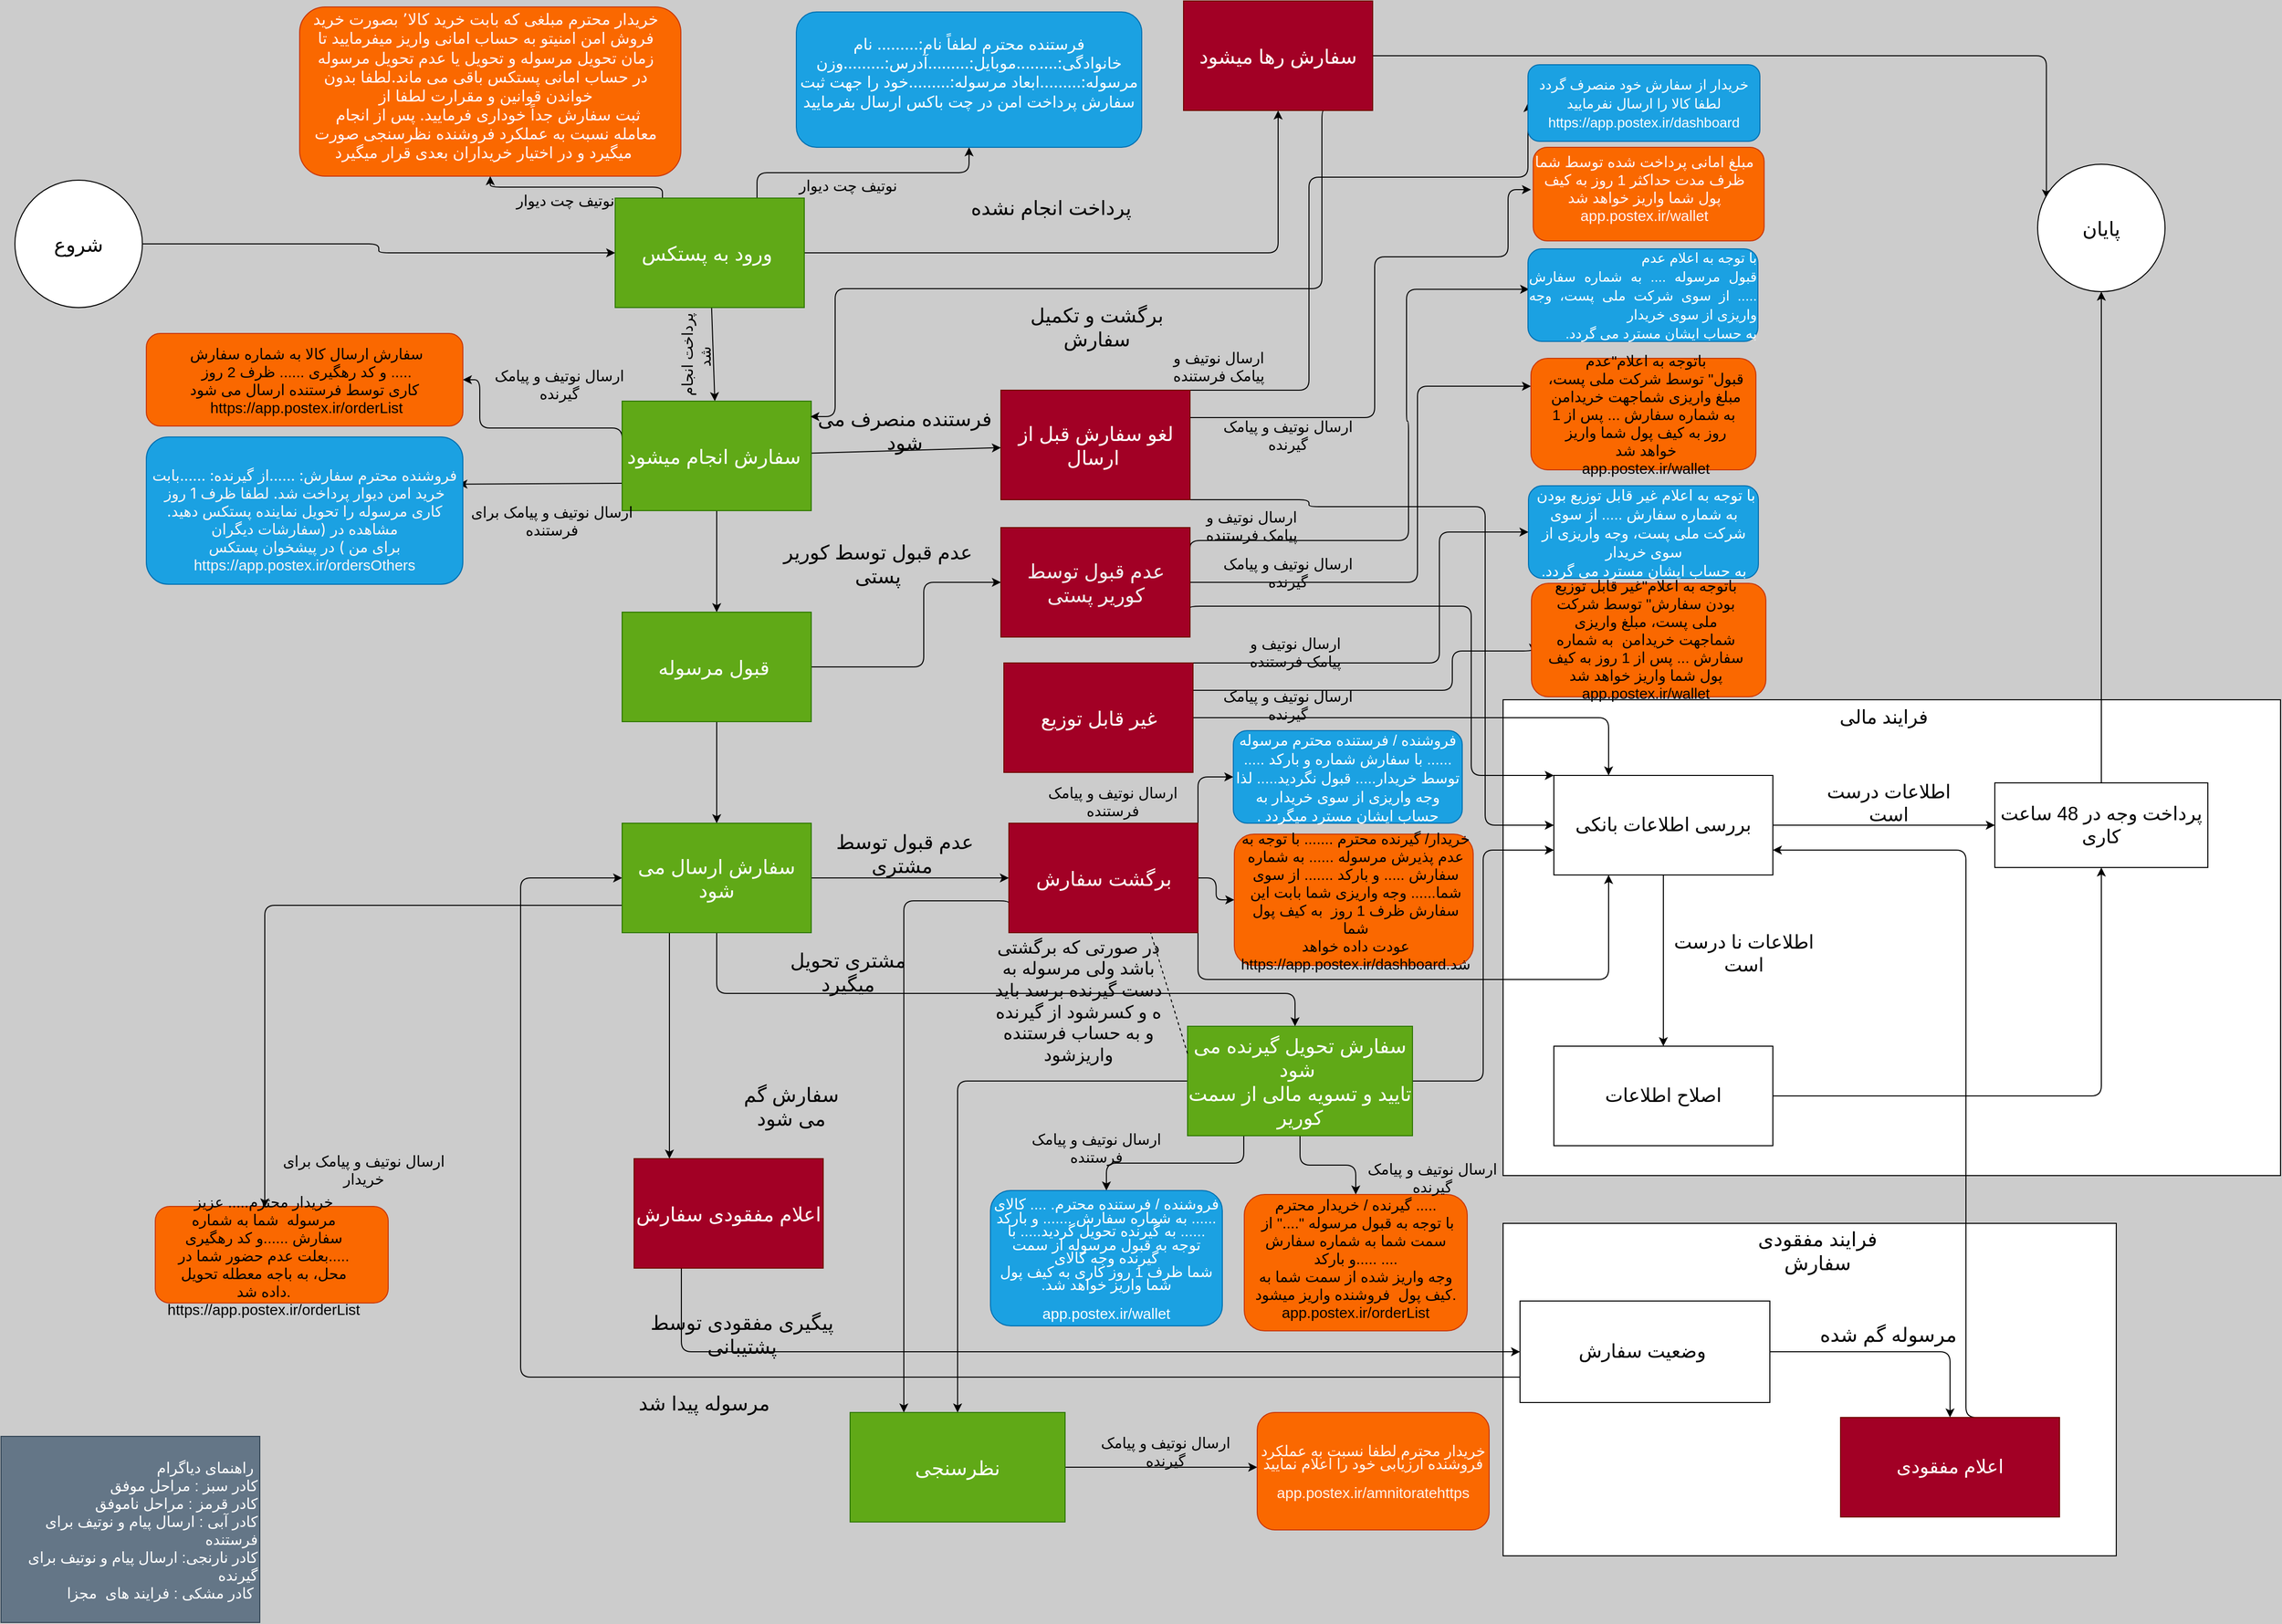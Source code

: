 <mxfile>
    <diagram id="VGdK8KnGvns72B47TYJ3" name="Page-1">
        <mxGraphModel dx="1233" dy="490" grid="0" gridSize="10" guides="1" tooltips="1" connect="1" arrows="1" fold="1" page="1" pageScale="1" pageWidth="2336" pageHeight="1654" background="#CCCCCC" math="0" shadow="0">
            <root>
                <mxCell id="0"/>
                <mxCell id="1" parent="0"/>
                <mxCell id="223" style="edgeStyle=orthogonalEdgeStyle;html=1;exitX=1;exitY=0.5;exitDx=0;exitDy=0;entryX=0;entryY=0.5;entryDx=0;entryDy=0;fontSize=15;" parent="1" source="5" target="14" edge="1">
                    <mxGeometry relative="1" as="geometry"/>
                </mxCell>
                <mxCell id="5" value="&lt;font style=&quot;font-size: 20px;&quot;&gt;شروع&lt;/font&gt;" style="ellipse;whiteSpace=wrap;html=1;aspect=fixed;" parent="1" vertex="1">
                    <mxGeometry x="26" y="192" width="128" height="128" as="geometry"/>
                </mxCell>
                <mxCell id="112" value="" style="edgeStyle=none;html=1;" parent="1" source="14" target="111" edge="1">
                    <mxGeometry relative="1" as="geometry"/>
                </mxCell>
                <mxCell id="114" value="" style="edgeStyle=orthogonalEdgeStyle;html=1;" parent="1" source="14" target="113" edge="1">
                    <mxGeometry relative="1" as="geometry"/>
                </mxCell>
                <mxCell id="218" style="edgeStyle=orthogonalEdgeStyle;html=1;exitX=0.25;exitY=0;exitDx=0;exitDy=0;entryX=0.5;entryY=1;entryDx=0;entryDy=0;fontSize=15;" parent="1" source="14" target="217" edge="1">
                    <mxGeometry relative="1" as="geometry"/>
                </mxCell>
                <mxCell id="221" style="edgeStyle=orthogonalEdgeStyle;html=1;exitX=0.75;exitY=0;exitDx=0;exitDy=0;fontSize=15;" parent="1" source="14" target="220" edge="1">
                    <mxGeometry relative="1" as="geometry"/>
                </mxCell>
                <mxCell id="14" value="&lt;font style=&quot;font-size: 20px;&quot;&gt;ورود به پستکس&amp;nbsp;&lt;/font&gt;" style="whiteSpace=wrap;html=1;fillColor=#60a917;fontColor=#ffffff;strokeColor=#2D7600;" parent="1" vertex="1">
                    <mxGeometry x="629" y="210" width="190" height="110" as="geometry"/>
                </mxCell>
                <mxCell id="71" value="" style="whiteSpace=wrap;html=1;fontSize=19;rounded=0;" parent="1" vertex="1">
                    <mxGeometry x="1521" y="714" width="781" height="478" as="geometry"/>
                </mxCell>
                <mxCell id="152" style="edgeStyle=orthogonalEdgeStyle;html=1;exitX=1;exitY=0.5;exitDx=0;exitDy=0;entryX=0;entryY=0.5;entryDx=0;entryDy=0;fontSize=20;" parent="1" source="73" target="77" edge="1">
                    <mxGeometry relative="1" as="geometry"/>
                </mxCell>
                <mxCell id="155" value="" style="edgeStyle=orthogonalEdgeStyle;html=1;fontSize=20;" parent="1" source="73" target="154" edge="1">
                    <mxGeometry relative="1" as="geometry"/>
                </mxCell>
                <mxCell id="73" value="بررسی اطلاعات بانکی" style="rounded=0;whiteSpace=wrap;html=1;fontSize=19;" parent="1" vertex="1">
                    <mxGeometry x="1572" y="790" width="220" height="100" as="geometry"/>
                </mxCell>
                <mxCell id="74" value="فرایند مالی" style="text;html=1;strokeColor=none;fillColor=none;align=center;verticalAlign=middle;whiteSpace=wrap;rounded=0;fontSize=19;" parent="1" vertex="1">
                    <mxGeometry x="1831" y="717" width="145" height="30" as="geometry"/>
                </mxCell>
                <mxCell id="167" style="edgeStyle=orthogonalEdgeStyle;html=1;exitX=0.5;exitY=0;exitDx=0;exitDy=0;entryX=0.5;entryY=1;entryDx=0;entryDy=0;fontSize=20;" parent="1" source="77" target="165" edge="1">
                    <mxGeometry relative="1" as="geometry"/>
                </mxCell>
                <mxCell id="77" value="پرداخت وجه در 48 ساعت کاری" style="rounded=0;whiteSpace=wrap;html=1;fontSize=19;" parent="1" vertex="1">
                    <mxGeometry x="2015" y="797.5" width="214" height="85" as="geometry"/>
                </mxCell>
                <mxCell id="96" value="" style="rounded=0;whiteSpace=wrap;html=1;fontSize=19;" parent="1" vertex="1">
                    <mxGeometry x="1521" y="1240" width="616" height="334" as="geometry"/>
                </mxCell>
                <mxCell id="139" style="edgeStyle=orthogonalEdgeStyle;html=1;exitX=1;exitY=0.5;exitDx=0;exitDy=0;fontSize=20;" parent="1" source="98" target="99" edge="1">
                    <mxGeometry relative="1" as="geometry"/>
                </mxCell>
                <mxCell id="145" style="edgeStyle=orthogonalEdgeStyle;html=1;exitX=0;exitY=0.75;exitDx=0;exitDy=0;entryX=0;entryY=0.5;entryDx=0;entryDy=0;fontSize=20;" parent="1" source="98" target="119" edge="1">
                    <mxGeometry relative="1" as="geometry">
                        <Array as="points">
                            <mxPoint x="534" y="1395"/>
                            <mxPoint x="534" y="893"/>
                        </Array>
                    </mxGeometry>
                </mxCell>
                <mxCell id="98" value="وضعیت سفارش&amp;nbsp;" style="rounded=0;whiteSpace=wrap;html=1;fontSize=19;" parent="1" vertex="1">
                    <mxGeometry x="1538" y="1318" width="251" height="102" as="geometry"/>
                </mxCell>
                <mxCell id="173" style="edgeStyle=orthogonalEdgeStyle;html=1;exitX=0.75;exitY=0;exitDx=0;exitDy=0;entryX=1;entryY=0.75;entryDx=0;entryDy=0;fontSize=20;" parent="1" source="99" target="73" edge="1">
                    <mxGeometry relative="1" as="geometry">
                        <Array as="points">
                            <mxPoint x="1986" y="1435"/>
                            <mxPoint x="1986" y="865"/>
                        </Array>
                    </mxGeometry>
                </mxCell>
                <mxCell id="99" value="اعلام مفقودی" style="rounded=0;whiteSpace=wrap;html=1;fontSize=19;fillColor=#a20025;fontColor=#ffffff;strokeColor=#6F0000;" parent="1" vertex="1">
                    <mxGeometry x="1860" y="1435" width="220" height="100" as="geometry"/>
                </mxCell>
                <mxCell id="116" value="" style="edgeStyle=none;html=1;" parent="1" source="111" target="115" edge="1">
                    <mxGeometry relative="1" as="geometry"/>
                </mxCell>
                <mxCell id="126" value="" style="edgeStyle=orthogonalEdgeStyle;html=1;" parent="1" source="111" target="125" edge="1">
                    <mxGeometry relative="1" as="geometry"/>
                </mxCell>
                <mxCell id="184" style="edgeStyle=orthogonalEdgeStyle;html=1;exitX=0;exitY=0.5;exitDx=0;exitDy=0;entryX=1;entryY=0.5;entryDx=0;entryDy=0;" parent="1" source="111" target="183" edge="1">
                    <mxGeometry relative="1" as="geometry">
                        <Array as="points">
                            <mxPoint x="636" y="441"/>
                            <mxPoint x="493" y="441"/>
                            <mxPoint x="493" y="392"/>
                        </Array>
                    </mxGeometry>
                </mxCell>
                <mxCell id="188" style="edgeStyle=none;html=1;exitX=0;exitY=0.75;exitDx=0;exitDy=0;" parent="1" source="111" edge="1">
                    <mxGeometry relative="1" as="geometry">
                        <mxPoint x="471.5" y="497.416" as="targetPoint"/>
                    </mxGeometry>
                </mxCell>
                <mxCell id="111" value="&lt;font style=&quot;font-size: 20px;&quot;&gt;سفارش انجام میشود&amp;nbsp;&lt;/font&gt;" style="whiteSpace=wrap;html=1;fillColor=#60a917;fontColor=#ffffff;strokeColor=#2D7600;" parent="1" vertex="1">
                    <mxGeometry x="636" y="414" width="190" height="110" as="geometry"/>
                </mxCell>
                <mxCell id="147" style="edgeStyle=orthogonalEdgeStyle;html=1;exitX=0.75;exitY=1;exitDx=0;exitDy=0;entryX=0.995;entryY=0.141;entryDx=0;entryDy=0;fontSize=20;entryPerimeter=0;" parent="1" source="113" target="111" edge="1">
                    <mxGeometry relative="1" as="geometry">
                        <Array as="points">
                            <mxPoint x="1339" y="122"/>
                            <mxPoint x="1339" y="301"/>
                            <mxPoint x="850" y="301"/>
                            <mxPoint x="850" y="429"/>
                        </Array>
                    </mxGeometry>
                </mxCell>
                <mxCell id="166" style="edgeStyle=orthogonalEdgeStyle;html=1;exitX=1;exitY=0.5;exitDx=0;exitDy=0;fontSize=20;entryX=0.069;entryY=0.268;entryDx=0;entryDy=0;entryPerimeter=0;" parent="1" source="113" target="165" edge="1">
                    <mxGeometry relative="1" as="geometry">
                        <mxPoint x="1977" y="135" as="targetPoint"/>
                    </mxGeometry>
                </mxCell>
                <mxCell id="113" value="&lt;font style=&quot;font-size: 20px;&quot;&gt;سفارش رها میشود&lt;/font&gt;" style="whiteSpace=wrap;html=1;fillColor=#a20025;fontColor=#ffffff;strokeColor=#6F0000;" parent="1" vertex="1">
                    <mxGeometry x="1200" y="12" width="190" height="110" as="geometry"/>
                </mxCell>
                <mxCell id="149" style="edgeStyle=orthogonalEdgeStyle;html=1;exitX=0.75;exitY=1;exitDx=0;exitDy=0;entryX=0;entryY=0.5;entryDx=0;entryDy=0;fontSize=20;" parent="1" source="115" target="73" edge="1">
                    <mxGeometry relative="1" as="geometry">
                        <Array as="points">
                            <mxPoint x="1326" y="513"/>
                            <mxPoint x="1326" y="520"/>
                            <mxPoint x="1503" y="520"/>
                            <mxPoint x="1503" y="840"/>
                        </Array>
                    </mxGeometry>
                </mxCell>
                <mxCell id="233" style="edgeStyle=orthogonalEdgeStyle;html=1;exitX=0.75;exitY=0;exitDx=0;exitDy=0;entryX=0;entryY=0.5;entryDx=0;entryDy=0;fontFamily=Helvetica;fontSize=15;fontColor=#FFFFFF;" parent="1" source="115" target="189" edge="1">
                    <mxGeometry relative="1" as="geometry">
                        <Array as="points">
                            <mxPoint x="1326" y="189"/>
                            <mxPoint x="1546" y="189"/>
                        </Array>
                    </mxGeometry>
                </mxCell>
                <mxCell id="234" style="edgeStyle=orthogonalEdgeStyle;html=1;exitX=1;exitY=0.25;exitDx=0;exitDy=0;entryX=0;entryY=0.25;entryDx=0;entryDy=0;fontFamily=Helvetica;fontSize=15;fontColor=#FFFFFF;" parent="1" source="115" target="227" edge="1">
                    <mxGeometry relative="1" as="geometry">
                        <Array as="points">
                            <mxPoint x="1392" y="430"/>
                            <mxPoint x="1392" y="269"/>
                            <mxPoint x="1526" y="269"/>
                            <mxPoint x="1526" y="202"/>
                        </Array>
                    </mxGeometry>
                </mxCell>
                <mxCell id="253" value="&lt;span style=&quot;color: rgba(0, 0, 0, 0); font-family: monospace; font-size: 0px; text-align: start; background-color: rgb(42, 37, 47);&quot;&gt;%3CmxGraphModel%3E%3Croot%3E%3CmxCell%20id%3D%220%22%2F%3E%3CmxCell%20id%3D%221%22%20parent%3D%220%22%2F%3E%3CmxCell%20id%3D%222%22%20value%3D%22%D8%A7%D8%B1%D8%B3%D8%A7%D9%84%20%D9%86%D9%88%D8%AA%DB%8C%D9%81%20%D9%88%20%D9%BE%DB%8C%D8%A7%D9%85%DA%A9%26amp%3Bnbsp%3B%D9%81%D8%B1%D8%B3%D8%AA%D9%86%D8%AF%D9%87%22%20style%3D%22text%3Bhtml%3D1%3BstrokeColor%3Dnone%3BfillColor%3Dnone%3Balign%3Dcenter%3BverticalAlign%3Dmiddle%3BwhiteSpace%3Dwrap%3Brounded%3D0%3BfontSize%3D15%3B%22%20vertex%3D%221%22%20parent%3D%221%22%3E%3CmxGeometry%20x%3D%221243%22%20y%3D%22360.5%22%20width%3D%2278%22%20height%3D%2230%22%20as%3D%22geometry%22%2F%3E%3C%2FmxCell%3E%3C%2Froot%3E%3C%2FmxGraphModel%3E&lt;/span&gt;&lt;span style=&quot;color: rgba(0, 0, 0, 0); font-family: monospace; font-size: 0px; text-align: start; background-color: rgb(42, 37, 47);&quot;&gt;%3CmxGraphModel%3E%3Croot%3E%3CmxCell%20id%3D%220%22%2F%3E%3CmxCell%20id%3D%221%22%20parent%3D%220%22%2F%3E%3CmxCell%20id%3D%222%22%20value%3D%22%D8%A7%D8%B1%D8%B3%D8%A7%D9%84%20%D9%86%D9%88%D8%AA%DB%8C%D9%81%20%D9%88%20%D9%BE%DB%8C%D8%A7%D9%85%DA%A9%26amp%3Bnbsp%3B%D9%81%D8%B1%D8%B3%D8%AA%D9%86%D8%AF%D9%87%22%20style%3D%22text%3Bhtml%3D1%3BstrokeColor%3Dnone%3BfillColor%3Dnone%3Balign%3Dcenter%3BverticalAlign%3Dmiddle%3BwhiteSpace%3Dwrap%3Brounded%3D0%3BfontSize%3D15%3B%22%20vertex%3D%221%22%20parent%3D%221%22%3E%3CmxGeometry%20x%3D%221243%22%20y%3D%22360.5%22%20width%3D%2278%22%20height%3D%2230%22%20as%3D%22geometry%22%2F%3E%3C%2FmxCell%3E%3C%2Froot%3E%3C%2FmxGraphModel%3E&lt;/span&gt;" style="edgeLabel;html=1;align=center;verticalAlign=middle;resizable=0;points=[];fontSize=15;fontFamily=Helvetica;fontColor=#FFFFFF;" parent="234" vertex="1" connectable="0">
                    <mxGeometry x="-0.529" y="1" relative="1" as="geometry">
                        <mxPoint as="offset"/>
                    </mxGeometry>
                </mxCell>
                <mxCell id="254" value="&lt;span style=&quot;color: rgba(0, 0, 0, 0); font-family: monospace; font-size: 0px; text-align: start; background-color: rgb(42, 37, 47);&quot;&gt;%3CmxGraphModel%3E%3Croot%3E%3CmxCell%20id%3D%220%22%2F%3E%3CmxCell%20id%3D%221%22%20parent%3D%220%22%2F%3E%3CmxCell%20id%3D%222%22%20value%3D%22%D8%A7%D8%B1%D8%B3%D8%A7%D9%84%20%D9%86%D9%88%D8%AA%DB%8C%D9%81%20%D9%88%20%D9%BE%DB%8C%D8%A7%D9%85%DA%A9%26amp%3Bnbsp%3B%D9%81%D8%B1%D8%B3%D8%AA%D9%86%D8%AF%D9%87%22%20style%3D%22text%3Bhtml%3D1%3BstrokeColor%3Dnone%3BfillColor%3Dnone%3Balign%3Dcenter%3BverticalAlign%3Dmiddle%3BwhiteSpace%3Dwrap%3Brounded%3D0%3BfontSize%3D15%3B%22%20vertex%3D%221%22%20parent%3D%221%22%3E%3CmxGeometry%20x%3D%221243%22%20y%3D%22360.5%22%20width%3D%2278%22%20height%3D%2230%22%20as%3D%22geometry%22%2F%3E%3C%2FmxCell%3E%3C%2Froot%3E%3C%2FmxGraphModel%3E&lt;/span&gt;" style="edgeLabel;html=1;align=center;verticalAlign=middle;resizable=0;points=[];fontSize=15;fontFamily=Helvetica;fontColor=#FFFFFF;" parent="234" vertex="1" connectable="0">
                    <mxGeometry x="-0.629" relative="1" as="geometry">
                        <mxPoint as="offset"/>
                    </mxGeometry>
                </mxCell>
                <mxCell id="115" value="&lt;font style=&quot;font-size: 20px;&quot;&gt;لغو سفارش قبل از ارسال&amp;nbsp;&lt;/font&gt;" style="whiteSpace=wrap;html=1;fillColor=#a20025;fontColor=#ffffff;strokeColor=#6F0000;" parent="1" vertex="1">
                    <mxGeometry x="1016.5" y="403" width="190" height="110" as="geometry"/>
                </mxCell>
                <mxCell id="122" value="" style="edgeStyle=orthogonalEdgeStyle;html=1;" parent="1" source="119" target="121" edge="1">
                    <mxGeometry relative="1" as="geometry">
                        <Array as="points">
                            <mxPoint x="731" y="1009"/>
                            <mxPoint x="1312" y="1009"/>
                        </Array>
                    </mxGeometry>
                </mxCell>
                <mxCell id="130" style="edgeStyle=orthogonalEdgeStyle;html=1;exitX=1;exitY=0.5;exitDx=0;exitDy=0;" parent="1" source="119" target="128" edge="1">
                    <mxGeometry relative="1" as="geometry"/>
                </mxCell>
                <mxCell id="146" style="edgeStyle=elbowEdgeStyle;html=1;exitX=0.25;exitY=1;exitDx=0;exitDy=0;fontSize=20;" parent="1" source="119" target="131" edge="1">
                    <mxGeometry relative="1" as="geometry"/>
                </mxCell>
                <mxCell id="203" style="edgeStyle=orthogonalEdgeStyle;html=1;exitX=0;exitY=0.75;exitDx=0;exitDy=0;entryX=0.47;entryY=0.01;entryDx=0;entryDy=0;entryPerimeter=0;fontSize=11;" parent="1" source="119" target="201" edge="1">
                    <mxGeometry relative="1" as="geometry"/>
                </mxCell>
                <mxCell id="119" value="&lt;font style=&quot;font-size: 20px;&quot;&gt;سفارش ارسال می شود&lt;/font&gt;" style="whiteSpace=wrap;html=1;fillColor=#60a917;fontColor=#ffffff;strokeColor=#2D7600;" parent="1" vertex="1">
                    <mxGeometry x="636" y="838" width="190" height="110" as="geometry"/>
                </mxCell>
                <mxCell id="159" style="edgeStyle=orthogonalEdgeStyle;html=1;exitX=1;exitY=0.5;exitDx=0;exitDy=0;entryX=0;entryY=0.75;entryDx=0;entryDy=0;fontSize=20;" parent="1" source="121" target="73" edge="1">
                    <mxGeometry relative="1" as="geometry"/>
                </mxCell>
                <mxCell id="199" style="edgeStyle=orthogonalEdgeStyle;html=1;exitX=0.25;exitY=1;exitDx=0;exitDy=0;fontSize=11;" parent="1" source="121" target="197" edge="1">
                    <mxGeometry relative="1" as="geometry"/>
                </mxCell>
                <mxCell id="213" value="" style="edgeStyle=orthogonalEdgeStyle;html=1;fontSize=15;entryX=0.5;entryY=0;entryDx=0;entryDy=0;" parent="1" source="121" target="194" edge="1">
                    <mxGeometry relative="1" as="geometry"/>
                </mxCell>
                <mxCell id="267" style="edgeStyle=elbowEdgeStyle;html=1;exitX=0;exitY=0.5;exitDx=0;exitDy=0;entryX=0.5;entryY=0;entryDx=0;entryDy=0;elbow=vertical;" edge="1" parent="1" source="121" target="266">
                    <mxGeometry relative="1" as="geometry">
                        <Array as="points">
                            <mxPoint x="973" y="1097"/>
                        </Array>
                    </mxGeometry>
                </mxCell>
                <mxCell id="121" value="&lt;font style=&quot;font-size: 20px;&quot;&gt;سفارش تحویل گیرنده می شود&amp;nbsp;&lt;br&gt;تایید و تسویه مالی از سمت کوریر&lt;br&gt;&lt;/font&gt;" style="whiteSpace=wrap;html=1;fillColor=#60a917;fontColor=#ffffff;strokeColor=#2D7600;" parent="1" vertex="1">
                    <mxGeometry x="1204" y="1042" width="226" height="110" as="geometry"/>
                </mxCell>
                <mxCell id="127" style="edgeStyle=orthogonalEdgeStyle;html=1;" parent="1" source="125" target="119" edge="1">
                    <mxGeometry relative="1" as="geometry"/>
                </mxCell>
                <mxCell id="129" value="" style="edgeStyle=orthogonalEdgeStyle;html=1;" parent="1" source="125" target="228" edge="1">
                    <mxGeometry relative="1" as="geometry">
                        <Array as="points">
                            <mxPoint x="939" y="681"/>
                            <mxPoint x="939" y="596"/>
                        </Array>
                    </mxGeometry>
                </mxCell>
                <mxCell id="125" value="&lt;font style=&quot;font-size: 20px;&quot;&gt;قبول مرسوله&amp;nbsp;&lt;/font&gt;" style="whiteSpace=wrap;html=1;fillColor=#60a917;fontColor=#ffffff;strokeColor=#2D7600;" parent="1" vertex="1">
                    <mxGeometry x="636" y="626" width="190" height="110" as="geometry"/>
                </mxCell>
                <mxCell id="192" style="edgeStyle=elbowEdgeStyle;html=1;entryX=0;entryY=0.25;entryDx=0;entryDy=0;fontSize=11;exitX=1;exitY=0.5;exitDx=0;exitDy=0;" parent="1" source="228" target="191" edge="1">
                    <mxGeometry relative="1" as="geometry">
                        <mxPoint x="1394" y="537" as="sourcePoint"/>
                        <Array as="points">
                            <mxPoint x="1435" y="488"/>
                        </Array>
                    </mxGeometry>
                </mxCell>
                <mxCell id="237" style="edgeStyle=orthogonalEdgeStyle;html=1;exitX=1;exitY=1;exitDx=0;exitDy=0;entryX=0.25;entryY=1;entryDx=0;entryDy=0;fontFamily=Helvetica;fontSize=15;fontColor=#FFFFFF;" parent="1" source="128" target="73" edge="1">
                    <mxGeometry relative="1" as="geometry">
                        <Array as="points">
                            <mxPoint x="1214" y="995"/>
                            <mxPoint x="1627" y="995"/>
                        </Array>
                    </mxGeometry>
                </mxCell>
                <mxCell id="238" style="edgeStyle=orthogonalEdgeStyle;html=1;exitX=1;exitY=0.5;exitDx=0;exitDy=0;entryX=0;entryY=0.5;entryDx=0;entryDy=0;fontFamily=Helvetica;fontSize=15;fontColor=#FFFFFF;" parent="1" source="128" target="204" edge="1">
                    <mxGeometry relative="1" as="geometry"/>
                </mxCell>
                <mxCell id="239" style="edgeStyle=orthogonalEdgeStyle;html=1;exitX=1;exitY=0;exitDx=0;exitDy=0;fontFamily=Helvetica;fontSize=15;fontColor=#FFFFFF;" parent="1" source="128" target="236" edge="1">
                    <mxGeometry relative="1" as="geometry"/>
                </mxCell>
                <mxCell id="268" style="edgeStyle=elbowEdgeStyle;elbow=vertical;html=1;exitX=0;exitY=0.75;exitDx=0;exitDy=0;entryX=0.25;entryY=0;entryDx=0;entryDy=0;" edge="1" parent="1" source="128" target="266">
                    <mxGeometry relative="1" as="geometry">
                        <Array as="points">
                            <mxPoint x="952" y="916"/>
                        </Array>
                    </mxGeometry>
                </mxCell>
                <mxCell id="128" value="&lt;font style=&quot;font-size: 20px;&quot;&gt;برگشت سفارش&lt;/font&gt;" style="whiteSpace=wrap;html=1;fillColor=#a20025;fontColor=#ffffff;strokeColor=#6F0000;" parent="1" vertex="1">
                    <mxGeometry x="1024.5" y="838" width="190" height="110" as="geometry"/>
                </mxCell>
                <mxCell id="143" style="edgeStyle=orthogonalEdgeStyle;html=1;exitX=0.25;exitY=1;exitDx=0;exitDy=0;entryX=0;entryY=0.5;entryDx=0;entryDy=0;fontSize=20;" parent="1" source="131" target="98" edge="1">
                    <mxGeometry relative="1" as="geometry"/>
                </mxCell>
                <mxCell id="131" value="&lt;font style=&quot;font-size: 20px;&quot;&gt;اعلام مفقودی سفارش&lt;/font&gt;" style="whiteSpace=wrap;html=1;fillColor=#a20025;fontColor=#ffffff;strokeColor=#6F0000;" parent="1" vertex="1">
                    <mxGeometry x="648.0" y="1175" width="190" height="110" as="geometry"/>
                </mxCell>
                <mxCell id="133" value="&lt;font style=&quot;font-size: 20px;&quot;&gt;سفارش گم می شود&lt;/font&gt;" style="text;html=1;strokeColor=none;fillColor=none;align=center;verticalAlign=middle;whiteSpace=wrap;rounded=0;" parent="1" vertex="1">
                    <mxGeometry x="741.0" y="1107" width="130" height="30" as="geometry"/>
                </mxCell>
                <mxCell id="134" value="&lt;font style=&quot;font-size: 20px;&quot;&gt;مشتری تحویل میگیرد&lt;/font&gt;" style="text;html=1;strokeColor=none;fillColor=none;align=center;verticalAlign=middle;whiteSpace=wrap;rounded=0;" parent="1" vertex="1">
                    <mxGeometry x="787" y="972" width="152" height="30" as="geometry"/>
                </mxCell>
                <mxCell id="135" value="&lt;font style=&quot;font-size: 20px;&quot;&gt;عدم قبول توسط مشتری&amp;nbsp;&lt;/font&gt;" style="text;html=1;strokeColor=none;fillColor=none;align=center;verticalAlign=middle;whiteSpace=wrap;rounded=0;" parent="1" vertex="1">
                    <mxGeometry x="829" y="852.5" width="182" height="30" as="geometry"/>
                </mxCell>
                <mxCell id="136" value="&lt;font style=&quot;font-size: 20px;&quot;&gt;فرایند مفقودی سفارش&lt;/font&gt;" style="text;html=1;strokeColor=none;fillColor=none;align=center;verticalAlign=middle;whiteSpace=wrap;rounded=0;" parent="1" vertex="1">
                    <mxGeometry x="1761" y="1252" width="152" height="30" as="geometry"/>
                </mxCell>
                <mxCell id="138" value="&lt;font style=&quot;font-size: 20px;&quot;&gt;پیگیری مفقودی توسط پشتیبانی&lt;/font&gt;" style="text;html=1;strokeColor=none;fillColor=none;align=center;verticalAlign=middle;whiteSpace=wrap;rounded=0;" parent="1" vertex="1">
                    <mxGeometry x="656" y="1336" width="201" height="30" as="geometry"/>
                </mxCell>
                <mxCell id="140" value="&lt;font style=&quot;font-size: 20px;&quot;&gt;مرسوله گم شده&lt;/font&gt;" style="text;html=1;strokeColor=none;fillColor=none;align=center;verticalAlign=middle;whiteSpace=wrap;rounded=0;" parent="1" vertex="1">
                    <mxGeometry x="1832" y="1336" width="152" height="30" as="geometry"/>
                </mxCell>
                <mxCell id="142" value="&lt;font style=&quot;font-size: 20px;&quot;&gt;مرسوله پیدا شد&lt;/font&gt;" style="text;html=1;strokeColor=none;fillColor=none;align=center;verticalAlign=middle;whiteSpace=wrap;rounded=0;" parent="1" vertex="1">
                    <mxGeometry x="618" y="1405" width="201" height="30" as="geometry"/>
                </mxCell>
                <mxCell id="148" value="&lt;font style=&quot;font-size: 20px;&quot;&gt;برگشت و تکمیل سفارش&lt;/font&gt;" style="text;html=1;strokeColor=none;fillColor=none;align=center;verticalAlign=middle;whiteSpace=wrap;rounded=0;" parent="1" vertex="1">
                    <mxGeometry x="1022" y="324" width="182" height="30" as="geometry"/>
                </mxCell>
                <mxCell id="150" value="&lt;span style=&quot;font-size: 20px;&quot;&gt;فرستنده منصرف می شود&lt;/span&gt;" style="text;html=1;strokeColor=none;fillColor=none;align=center;verticalAlign=middle;whiteSpace=wrap;rounded=0;" parent="1" vertex="1">
                    <mxGeometry x="829" y="428" width="182" height="30" as="geometry"/>
                </mxCell>
                <mxCell id="153" value="اطلاعات درست است" style="text;html=1;strokeColor=none;fillColor=none;align=center;verticalAlign=middle;whiteSpace=wrap;rounded=0;fontSize=19;" parent="1" vertex="1">
                    <mxGeometry x="1836" y="803" width="145" height="30" as="geometry"/>
                </mxCell>
                <mxCell id="156" style="edgeStyle=orthogonalEdgeStyle;html=1;exitX=1;exitY=0.5;exitDx=0;exitDy=0;fontSize=20;" parent="1" source="154" target="77" edge="1">
                    <mxGeometry relative="1" as="geometry"/>
                </mxCell>
                <mxCell id="154" value="اصلاح اطلاعات" style="rounded=0;whiteSpace=wrap;html=1;fontSize=19;" parent="1" vertex="1">
                    <mxGeometry x="1572" y="1062" width="220" height="100" as="geometry"/>
                </mxCell>
                <mxCell id="157" value="اطلاعات نا درست است" style="text;html=1;strokeColor=none;fillColor=none;align=center;verticalAlign=middle;whiteSpace=wrap;rounded=0;fontSize=19;" parent="1" vertex="1">
                    <mxGeometry x="1684" y="954" width="158" height="30" as="geometry"/>
                </mxCell>
                <mxCell id="162" value="&lt;font style=&quot;font-size: 20px;&quot;&gt;عدم قبول توسط کوریر پستی&lt;/font&gt;" style="text;html=1;strokeColor=none;fillColor=none;align=center;verticalAlign=middle;whiteSpace=wrap;rounded=0;rotation=0;" parent="1" vertex="1">
                    <mxGeometry x="787" y="562" width="212" height="30" as="geometry"/>
                </mxCell>
                <mxCell id="163" value="&lt;font style=&quot;font-size: 15px;&quot;&gt;پرداخت انجام شد&amp;nbsp;&lt;/font&gt;" style="text;html=1;strokeColor=none;fillColor=none;align=center;verticalAlign=middle;whiteSpace=wrap;rounded=0;rotation=-90;" parent="1" vertex="1">
                    <mxGeometry x="655" y="352" width="110" height="30" as="geometry"/>
                </mxCell>
                <mxCell id="164" value="&lt;font style=&quot;font-size: 20px;&quot;&gt;پرداخت انجام نشده&lt;/font&gt;" style="text;html=1;strokeColor=none;fillColor=none;align=center;verticalAlign=middle;whiteSpace=wrap;rounded=0;" parent="1" vertex="1">
                    <mxGeometry x="976" y="204" width="182" height="30" as="geometry"/>
                </mxCell>
                <mxCell id="165" value="&lt;font style=&quot;font-size: 20px;&quot;&gt;پایان&lt;/font&gt;" style="ellipse;whiteSpace=wrap;html=1;aspect=fixed;" parent="1" vertex="1">
                    <mxGeometry x="2058" y="176" width="128" height="128" as="geometry"/>
                </mxCell>
                <mxCell id="175" value="&lt;font style=&quot;font-size: 18px;&quot;&gt;در صورتی که برگشتی باشد ولی مرسوله به دست گیرنده برسد باید ه و کسرشود از گیرنده و به حساب فرستنده واریزشود&lt;/font&gt;" style="text;html=1;strokeColor=none;fillColor=none;align=center;verticalAlign=middle;whiteSpace=wrap;rounded=0;" parent="1" vertex="1">
                    <mxGeometry x="1006" y="981" width="177" height="71" as="geometry"/>
                </mxCell>
                <mxCell id="177" value="" style="endArrow=none;dashed=1;html=1;fontSize=18;entryX=0.75;entryY=1;entryDx=0;entryDy=0;exitX=0;exitY=0.25;exitDx=0;exitDy=0;" parent="1" source="121" target="128" edge="1">
                    <mxGeometry width="50" height="50" relative="1" as="geometry">
                        <mxPoint x="1329" y="803" as="sourcePoint"/>
                        <mxPoint x="1379" y="753" as="targetPoint"/>
                    </mxGeometry>
                </mxCell>
                <mxCell id="183" value="" style="rounded=1;whiteSpace=wrap;html=1;fillColor=#fa6800;fontColor=#000000;strokeColor=#C73500;" parent="1" vertex="1">
                    <mxGeometry x="158" y="346" width="318" height="93" as="geometry"/>
                </mxCell>
                <mxCell id="185" value="&lt;font style=&quot;&quot;&gt;&lt;span style=&quot;font-size: 15px;&quot;&gt;سفارش ارسال کالا به شماره سفارش ..... و کد رهگیری ...... ظرف 2 روز کاری توسط فرستنده ارسال می شود&amp;nbsp;&lt;/span&gt;&lt;br&gt;&lt;span style=&quot;font-size: 15px;&quot;&gt;https://app.postex.ir/orderList&lt;/span&gt;&lt;br&gt;&lt;/font&gt;" style="text;html=1;strokeColor=none;fillColor=none;align=center;verticalAlign=middle;whiteSpace=wrap;rounded=0;" parent="1" vertex="1">
                    <mxGeometry x="196" y="369.5" width="245.5" height="46" as="geometry"/>
                </mxCell>
                <mxCell id="186" value="&lt;font color=&quot;#fff5f5&quot; style=&quot;font-size: 15px;&quot;&gt;&lt;br&gt;&lt;/font&gt;&lt;font style=&quot;font-size: 15px;&quot;&gt;&lt;font style=&quot;font-size: 15px;&quot; color=&quot;#fff5f5&quot;&gt;&lt;span style=&quot;font-family: IRANSans, -apple-system, BlinkMacSystemFont, &amp;quot;Segoe UI&amp;quot;, Roboto, &amp;quot;Helvetica Neue&amp;quot;, Arial, &amp;quot;Noto Sans&amp;quot;, sans-serif, &amp;quot;Apple Color Emoji&amp;quot;, &amp;quot;Segoe UI Emoji&amp;quot;, &amp;quot;Segoe UI Symbol&amp;quot;, &amp;quot;Noto Color Emoji&amp;quot;; font-style: normal; font-variant-ligatures: normal; font-variant-caps: normal; font-weight: 400; letter-spacing: normal; orphans: 2; text-align: start; text-indent: 0px; text-transform: none; widows: 2; word-spacing: 0px; -webkit-text-stroke-width: 0px; text-decoration-thickness: initial; text-decoration-style: initial; text-decoration-color: initial; float: none; display: inline !important;&quot;&gt;&lt;font style=&quot;font-size: 15px;&quot;&gt;فروشنده محترم  سفارش: ......از گیرنده: ......بابت خرید امن دیوار پرداخت شد.  لطفا ظرف 1 روز کاری مرسوله را تحویل نماینده پستکس دهید.  مشاهده در (سفارشات دیگران &lt;br&gt;برای من ) در پیشخوان پستکس&lt;br&gt;&lt;/font&gt;&lt;/span&gt;https://app.postex.ir/ordersOthers&lt;/font&gt;&lt;br&gt;&lt;/font&gt;" style="rounded=1;whiteSpace=wrap;html=1;fillColor=#1ba1e2;fontColor=#ffffff;strokeColor=#006EAF;" parent="1" vertex="1">
                    <mxGeometry x="158" y="450" width="318" height="148" as="geometry"/>
                </mxCell>
                <mxCell id="189" value="&lt;div style=&quot;font-size: 14px; line-height: 19px;&quot;&gt;خریدار از سفارش خود منصرف گردد لطفا کالا را ارسال نفرمایید&lt;/div&gt;&lt;div style=&quot;line-height: 19px;&quot;&gt;&lt;span style=&quot;font-size: 14px;&quot;&gt;https://app.postex.ir/dashboard&lt;/span&gt;&lt;br&gt;&lt;/div&gt;" style="rounded=1;whiteSpace=wrap;html=1;fillColor=#1ba1e2;fontColor=#ffffff;strokeColor=#006EAF;" parent="1" vertex="1">
                    <mxGeometry x="1546" y="76" width="233" height="77" as="geometry"/>
                </mxCell>
                <mxCell id="191" value="&lt;div style=&quot;color: rgb(212, 212, 212); background-color: rgb(30, 30, 30); font-family: Consolas, &amp;quot;Courier New&amp;quot;, monospace; font-size: 14px; line-height: 19px;&quot;&gt;&lt;br&gt;&lt;/div&gt;" style="rounded=1;whiteSpace=wrap;html=1;fillColor=#fa6800;fontColor=#000000;strokeColor=#C73500;" parent="1" vertex="1">
                    <mxGeometry x="1549" y="371" width="226" height="112" as="geometry"/>
                </mxCell>
                <mxCell id="193" value="&lt;div style=&quot;font-size: 15px;&quot;&gt;&lt;font style=&quot;font-size: 15px;&quot;&gt;&lt;span style=&quot;text-align: justify; background-color: initial; font-family: Arial, sans-serif;&quot; lang=&quot;FA&quot;&gt;باتوجه به اعلام&quot;عدم&lt;br&gt;قبول&quot; توسط شرکت ملی پست، مبلغ واریزی شماجهت خریدامن &amp;nbsp;به شماره سفارش &lt;/span&gt;&lt;span style=&quot;text-align: justify; background-color: initial; font-family: Arial, sans-serif;&quot; lang=&quot;FA&quot;&gt;... پس از 1 روز به کیف پول شما واریز خواهد شد&lt;/span&gt;&lt;span style=&quot;text-align: justify; background-color: initial;&quot; dir=&quot;LTR&quot;&gt;&lt;/span&gt;&lt;span style=&quot;text-align: justify; background-color: initial;&quot; dir=&quot;LTR&quot;&gt;&lt;/span&gt;&lt;span style=&quot;text-align: justify; background-color: initial; font-family: Arial, sans-serif;&quot; dir=&quot;LTR&quot; lang=&quot;FA&quot;&gt;&lt;span dir=&quot;LTR&quot;&gt;&lt;/span&gt;&lt;span dir=&quot;LTR&quot;&gt;&lt;/span&gt;‎&lt;/span&gt;&lt;br&gt;&lt;/font&gt;&lt;/div&gt;&lt;div style=&quot;font-size: 15px;&quot;&gt;&lt;font style=&quot;font-size: 15px;&quot;&gt;app.postex.ir/wallet&lt;/font&gt;&lt;br&gt;&lt;/div&gt;" style="text;html=1;strokeColor=none;fillColor=none;align=center;verticalAlign=middle;whiteSpace=wrap;rounded=0;labelBackgroundColor=none;fontSize=11;" parent="1" vertex="1">
                    <mxGeometry x="1563.5" y="412" width="201" height="30" as="geometry"/>
                </mxCell>
                <mxCell id="194" value="" style="rounded=1;whiteSpace=wrap;html=1;fillColor=#fa6800;fontColor=#000000;strokeColor=#C73500;" parent="1" vertex="1">
                    <mxGeometry x="1261" y="1211" width="224" height="137" as="geometry"/>
                </mxCell>
                <mxCell id="195" value="&lt;div style=&quot;font-size: 15px;&quot;&gt;&lt;font style=&quot;font-size: 15px;&quot;&gt;گیرنده / خریدار محترم .....&lt;/font&gt;&lt;/div&gt;&lt;div style=&quot;font-size: 15px;&quot;&gt;&lt;font style=&quot;font-size: 15px;&quot;&gt;&amp;nbsp;با توجه به قبول مرسوله &quot;....&quot; از سمت شما به شماره سفارش .....و بارکد ....&lt;/font&gt;&lt;/div&gt;&lt;div style=&quot;font-size: 15px;&quot;&gt;&lt;font style=&quot;font-size: 15px;&quot;&gt;وجه واریز شده از سمت شما به کیف پول&amp;nbsp; فروشنده&amp;nbsp;&lt;span style=&quot;background-color: initial;&quot;&gt;واریز میشود.&lt;/span&gt;&lt;/font&gt;&lt;/div&gt;&lt;div style=&quot;font-size: 15px;&quot;&gt;&lt;span style=&quot;background-color: initial;&quot;&gt;&lt;font style=&quot;font-size: 15px;&quot;&gt;app.postex.ir/orderList&lt;/font&gt;&lt;br&gt;&lt;/span&gt;&lt;/div&gt;" style="text;html=1;strokeColor=none;fillColor=none;align=center;verticalAlign=middle;whiteSpace=wrap;rounded=0;labelBackgroundColor=none;fontSize=11;" parent="1" vertex="1">
                    <mxGeometry x="1270" y="1242" width="206" height="66" as="geometry"/>
                </mxCell>
                <mxCell id="197" value="&lt;font style=&quot;font-size: 15px;&quot;&gt;&lt;div style=&quot;line-height: 90%;&quot;&gt;&lt;p dir=&quot;RTL&quot; class=&quot;MsoNormal&quot;&gt;&lt;span lang=&quot;FA&quot;&gt;فروشنده / فرستنده محترم.&lt;/span&gt;&lt;span dir=&quot;LTR&quot;&gt;&lt;/span&gt;&lt;span dir=&quot;LTR&quot;&gt;&lt;/span&gt;&lt;span dir=&quot;LTR&quot; lang=&quot;FA&quot;&gt;&lt;span dir=&quot;LTR&quot;&gt;&lt;/span&gt;&lt;span dir=&quot;LTR&quot;&gt;&lt;/span&gt; &lt;/span&gt;&lt;span dir=&quot;RTL&quot;&gt;&lt;/span&gt;&lt;span dir=&quot;RTL&quot;&gt;&lt;/span&gt;&lt;span lang=&quot;FA&quot;&gt;&lt;span dir=&quot;RTL&quot;&gt;&lt;/span&gt;&lt;span dir=&quot;RTL&quot;&gt;&lt;/span&gt;....&lt;/span&gt;&lt;span dir=&quot;LTR&quot;&gt;&lt;/span&gt;&lt;span dir=&quot;LTR&quot;&gt;&lt;/span&gt;&lt;span dir=&quot;LTR&quot; lang=&quot;FA&quot;&gt;&lt;span dir=&quot;LTR&quot;&gt;&lt;/span&gt;&lt;span dir=&quot;LTR&quot;&gt;&lt;/span&gt; &lt;/span&gt;&lt;span lang=&quot;FA&quot;&gt;کالای&lt;/span&gt;&lt;span dir=&quot;LTR&quot;&gt;&lt;/span&gt;&lt;span dir=&quot;LTR&quot;&gt;&lt;/span&gt;&lt;span dir=&quot;LTR&quot; lang=&quot;FA&quot;&gt;&lt;span dir=&quot;LTR&quot;&gt;&lt;/span&gt;&lt;span dir=&quot;LTR&quot;&gt;&lt;/span&gt; &lt;/span&gt;&lt;span dir=&quot;RTL&quot;&gt;&lt;/span&gt;&lt;span dir=&quot;RTL&quot;&gt;&lt;/span&gt;&lt;span lang=&quot;FA&quot;&gt;&lt;span dir=&quot;RTL&quot;&gt;&lt;/span&gt;&lt;span dir=&quot;RTL&quot;&gt;&lt;/span&gt;......&lt;/span&gt;&lt;span dir=&quot;LTR&quot;&gt;&lt;/span&gt;&lt;span dir=&quot;LTR&quot;&gt;&lt;/span&gt;&lt;span dir=&quot;LTR&quot; lang=&quot;FA&quot;&gt;&lt;span dir=&quot;LTR&quot;&gt;&lt;/span&gt;&lt;span dir=&quot;LTR&quot;&gt;&lt;/span&gt; &lt;/span&gt;&lt;span lang=&quot;FA&quot;&gt;به شماره سفارش&lt;/span&gt;&lt;span dir=&quot;LTR&quot;&gt;&lt;/span&gt;&lt;span dir=&quot;LTR&quot;&gt;&lt;/span&gt;&lt;span dir=&quot;LTR&quot; lang=&quot;FA&quot;&gt;&lt;span dir=&quot;LTR&quot;&gt;&lt;/span&gt;&lt;span dir=&quot;LTR&quot;&gt;&lt;/span&gt; &lt;/span&gt;&lt;span dir=&quot;RTL&quot;&gt;&lt;/span&gt;&lt;span dir=&quot;RTL&quot;&gt;&lt;/span&gt;&lt;span lang=&quot;FA&quot;&gt;&lt;span dir=&quot;RTL&quot;&gt;&lt;/span&gt;&lt;span dir=&quot;RTL&quot;&gt;&lt;/span&gt;.......&lt;/span&gt;&lt;span dir=&quot;LTR&quot;&gt;&lt;/span&gt;&lt;span dir=&quot;LTR&quot;&gt;&lt;/span&gt;&lt;span dir=&quot;LTR&quot; lang=&quot;FA&quot;&gt;&lt;span dir=&quot;LTR&quot;&gt;&lt;/span&gt;&lt;span dir=&quot;LTR&quot;&gt;&lt;/span&gt; &lt;/span&gt;&lt;span lang=&quot;FA&quot;&gt;و بارکد&lt;/span&gt;&lt;span dir=&quot;LTR&quot;&gt;&lt;/span&gt;&lt;span dir=&quot;LTR&quot;&gt;&lt;/span&gt;&lt;span dir=&quot;LTR&quot; lang=&quot;FA&quot;&gt;&lt;span dir=&quot;LTR&quot;&gt;&lt;/span&gt;&lt;span dir=&quot;LTR&quot;&gt;&lt;/span&gt; &lt;/span&gt;&lt;span dir=&quot;RTL&quot;&gt;&lt;/span&gt;&lt;span dir=&quot;RTL&quot;&gt;&lt;/span&gt;&lt;span lang=&quot;FA&quot;&gt;&lt;span dir=&quot;RTL&quot;&gt;&lt;/span&gt;&lt;span dir=&quot;RTL&quot;&gt;&lt;/span&gt;......&lt;/span&gt;&lt;span dir=&quot;LTR&quot;&gt;&lt;/span&gt;&lt;span dir=&quot;LTR&quot;&gt;&lt;/span&gt;&lt;span dir=&quot;LTR&quot; lang=&quot;FA&quot;&gt;&lt;span dir=&quot;LTR&quot;&gt;&lt;/span&gt;&lt;span dir=&quot;LTR&quot;&gt;&lt;/span&gt; &lt;/span&gt;&lt;span lang=&quot;FA&quot;&gt;به گیرنده تحویل گردید.....&lt;/span&gt;&lt;span dir=&quot;LTR&quot;&gt;&lt;/span&gt;&lt;span dir=&quot;LTR&quot;&gt;&lt;/span&gt;&lt;span dir=&quot;LTR&quot; lang=&quot;FA&quot;&gt;&lt;span dir=&quot;LTR&quot;&gt;&lt;/span&gt;&lt;span dir=&quot;LTR&quot;&gt;&lt;/span&gt; &lt;/span&gt;&lt;span lang=&quot;FA&quot;&gt;با توجه به قبول مرسوله از سمت گیرنده وجه کالای&lt;br&gt;شما ظرف 1 روز کاری به کیف پول شما واریز خواهد شد.&lt;/span&gt;&lt;/p&gt;&lt;p style=&quot;line-height: 90%;&quot; dir=&quot;RTL&quot; class=&quot;MsoNormal&quot;&gt;&lt;span style=&quot;background-color: initial;&quot;&gt;app.postex.ir/wallet&lt;/span&gt;&lt;/p&gt;&lt;/div&gt;&lt;/font&gt;" style="rounded=1;whiteSpace=wrap;html=1;fillColor=#1ba1e2;fontColor=#ffffff;strokeColor=#006EAF;" parent="1" vertex="1">
                    <mxGeometry x="1006" y="1207" width="233" height="136" as="geometry"/>
                </mxCell>
                <mxCell id="201" value="" style="rounded=1;whiteSpace=wrap;html=1;fillColor=#fa6800;fontColor=#000000;strokeColor=#C73500;" parent="1" vertex="1">
                    <mxGeometry x="167" y="1223" width="234" height="97" as="geometry"/>
                </mxCell>
                <mxCell id="202" value="&lt;div style=&quot;font-size: 15px;&quot;&gt;&lt;font style=&quot;font-size: 15px;&quot;&gt;خریدار محترم..... عزیز مرسوله&amp;nbsp; شما به شماره سفارش ......و کد رهگیری .....بعلت عدم حضور شما در محل، به باجه معطله تحویل داده شد.&lt;/font&gt;&lt;/div&gt;&lt;div style=&quot;font-size: 15px;&quot;&gt;&lt;font style=&quot;font-size: 15px;&quot;&gt;https://app.postex.ir/orderList&lt;/font&gt;&lt;br&gt;&lt;/div&gt;" style="text;html=1;strokeColor=none;fillColor=none;align=center;verticalAlign=middle;whiteSpace=wrap;rounded=0;labelBackgroundColor=none;fontSize=11;" parent="1" vertex="1">
                    <mxGeometry x="184" y="1256.5" width="184" height="30" as="geometry"/>
                </mxCell>
                <mxCell id="204" value="&lt;div style=&quot;color: rgb(212, 212, 212); background-color: rgb(30, 30, 30); font-family: Consolas, &amp;quot;Courier New&amp;quot;, monospace; font-size: 14px; line-height: 19px;&quot;&gt;&lt;br&gt;&lt;/div&gt;" style="rounded=1;whiteSpace=wrap;html=1;fillColor=#fa6800;fontColor=#000000;strokeColor=#C73500;" parent="1" vertex="1">
                    <mxGeometry x="1251" y="849" width="240" height="132" as="geometry"/>
                </mxCell>
                <mxCell id="205" value="&lt;div style=&quot;font-size: 15px;&quot;&gt;&lt;p dir=&quot;RTL&quot; class=&quot;MsoNormal&quot;&gt;&lt;span lang=&quot;FA&quot;&gt;خریدار/ گیرنده محترم&lt;/span&gt;&lt;span dir=&quot;LTR&quot;&gt;&lt;/span&gt;&lt;span dir=&quot;LTR&quot;&gt;&lt;/span&gt;&lt;span dir=&quot;LTR&quot; lang=&quot;FA&quot;&gt;&lt;span dir=&quot;LTR&quot;&gt;&lt;/span&gt;&lt;span dir=&quot;LTR&quot;&gt;&lt;/span&gt; &lt;/span&gt;&lt;span dir=&quot;RTL&quot;&gt;&lt;/span&gt;&lt;span dir=&quot;RTL&quot;&gt;&lt;/span&gt;&lt;span lang=&quot;FA&quot;&gt;&lt;span dir=&quot;RTL&quot;&gt;&lt;/span&gt;&lt;span dir=&quot;RTL&quot;&gt;&lt;/span&gt;....... با توجه به عدم پذیرش مرسوله&lt;/span&gt;&lt;span dir=&quot;LTR&quot;&gt;&lt;/span&gt;&lt;span dir=&quot;LTR&quot;&gt;&lt;/span&gt;&lt;span dir=&quot;LTR&quot; lang=&quot;FA&quot;&gt;&lt;span dir=&quot;LTR&quot;&gt;&lt;/span&gt;&lt;span dir=&quot;LTR&quot;&gt;&lt;/span&gt; &lt;/span&gt;&lt;span dir=&quot;RTL&quot;&gt;&lt;/span&gt;&lt;span dir=&quot;RTL&quot;&gt;&lt;/span&gt;&lt;span lang=&quot;FA&quot;&gt;&lt;span dir=&quot;RTL&quot;&gt;&lt;/span&gt;&lt;span dir=&quot;RTL&quot;&gt;&lt;/span&gt;......&lt;/span&gt;&lt;span dir=&quot;LTR&quot;&gt;&lt;/span&gt;&lt;span dir=&quot;LTR&quot;&gt;&lt;/span&gt;&lt;span dir=&quot;LTR&quot; lang=&quot;FA&quot;&gt;&lt;span dir=&quot;LTR&quot;&gt;&lt;/span&gt;&lt;span dir=&quot;LTR&quot;&gt;&lt;/span&gt; &lt;/span&gt;&lt;span lang=&quot;FA&quot;&gt;به شماره سفارش&lt;/span&gt;&lt;span dir=&quot;LTR&quot;&gt;&lt;/span&gt;&lt;span dir=&quot;LTR&quot;&gt;&lt;/span&gt;&lt;span dir=&quot;LTR&quot; lang=&quot;FA&quot;&gt;&lt;span dir=&quot;LTR&quot;&gt;&lt;/span&gt;&lt;span dir=&quot;LTR&quot;&gt;&lt;/span&gt; &lt;/span&gt;&lt;span dir=&quot;RTL&quot;&gt;&lt;/span&gt;&lt;span dir=&quot;RTL&quot;&gt;&lt;/span&gt;&lt;span lang=&quot;FA&quot;&gt;&lt;span dir=&quot;RTL&quot;&gt;&lt;/span&gt;&lt;span dir=&quot;RTL&quot;&gt;&lt;/span&gt;.....&lt;/span&gt;&lt;span dir=&quot;LTR&quot;&gt;&lt;/span&gt;&lt;span dir=&quot;LTR&quot;&gt;&lt;/span&gt;&lt;span dir=&quot;LTR&quot; lang=&quot;FA&quot;&gt;&lt;span dir=&quot;LTR&quot;&gt;&lt;/span&gt;&lt;span dir=&quot;LTR&quot;&gt;&lt;/span&gt; &lt;/span&gt;&lt;span lang=&quot;FA&quot;&gt;و بارکد&lt;/span&gt;&lt;span dir=&quot;LTR&quot;&gt;&lt;/span&gt;&lt;span dir=&quot;LTR&quot;&gt;&lt;/span&gt;&lt;span dir=&quot;LTR&quot; lang=&quot;FA&quot;&gt;&lt;span dir=&quot;LTR&quot;&gt;&lt;/span&gt;&lt;span dir=&quot;LTR&quot;&gt;&lt;/span&gt; &lt;/span&gt;&lt;span dir=&quot;RTL&quot;&gt;&lt;/span&gt;&lt;span dir=&quot;RTL&quot;&gt;&lt;/span&gt;&lt;span lang=&quot;FA&quot;&gt;&lt;span dir=&quot;RTL&quot;&gt;&lt;/span&gt;&lt;span dir=&quot;RTL&quot;&gt;&lt;/span&gt;.......&lt;/span&gt;&lt;span dir=&quot;LTR&quot;&gt;&lt;/span&gt;&lt;span dir=&quot;LTR&quot;&gt;&lt;/span&gt;&lt;span dir=&quot;LTR&quot; lang=&quot;FA&quot;&gt;&lt;span dir=&quot;LTR&quot;&gt;&lt;/span&gt;&lt;span dir=&quot;LTR&quot;&gt;&lt;/span&gt; &lt;/span&gt;&lt;span lang=&quot;FA&quot;&gt;از سوی شما...... وجه واریزی شما بابت این سفارش ظرف 1 روز&amp;nbsp; به کیف پول شما&lt;br&gt;عودت داده خواهد شد&lt;/span&gt;&lt;span dir=&quot;LTR&quot;&gt;&lt;/span&gt;&lt;span dir=&quot;LTR&quot;&gt;&lt;/span&gt;&lt;span dir=&quot;LTR&quot;&gt;&lt;span dir=&quot;LTR&quot;&gt;&lt;/span&gt;&lt;span dir=&quot;LTR&quot;&gt;&lt;/span&gt;.&lt;/span&gt;&lt;span style=&quot;background-color: initial;&quot;&gt;https://app.postex.ir/dashboard&lt;/span&gt;&lt;/p&gt;&lt;p dir=&quot;RTL&quot; class=&quot;MsoNormal&quot;&gt;&lt;span dir=&quot;LTR&quot;&gt;&lt;br&gt;&lt;/span&gt;&lt;/p&gt;&lt;/div&gt;" style="text;html=1;strokeColor=none;fillColor=none;align=center;verticalAlign=middle;whiteSpace=wrap;rounded=0;labelBackgroundColor=none;fontSize=11;" parent="1" vertex="1">
                    <mxGeometry x="1264" y="912" width="218" height="42" as="geometry"/>
                </mxCell>
                <mxCell id="207" value="&lt;div style=&quot;&quot;&gt;&lt;span style=&quot;background-color: initial;&quot;&gt;راهنمای دیاگرام&amp;nbsp;&lt;/span&gt;&lt;/div&gt;&lt;div style=&quot;&quot;&gt;&lt;span style=&quot;background-color: initial;&quot;&gt;کادر سبز : مراحل موفق&lt;/span&gt;&lt;/div&gt;&lt;div style=&quot;&quot;&gt;&lt;span style=&quot;background-color: initial;&quot;&gt;کادر قرمز : مراحل ناموفق&lt;/span&gt;&lt;/div&gt;&lt;div style=&quot;&quot;&gt;&lt;span style=&quot;background-color: initial;&quot;&gt;کادر آبی : ارسال پیام و نوتیف برای فرستنده&lt;/span&gt;&lt;/div&gt;&lt;div style=&quot;&quot;&gt;&lt;span style=&quot;background-color: initial;&quot;&gt;کادر نارنجی: ارسال پیام و نوتیف برای گیرنده&lt;/span&gt;&lt;/div&gt;&lt;div style=&quot;&quot;&gt;&lt;span style=&quot;background-color: initial;&quot;&gt;کادر مشکی : فرایند های&amp;nbsp; مجزا&amp;nbsp;&lt;/span&gt;&lt;/div&gt;" style="rounded=0;whiteSpace=wrap;html=1;fontSize=15;align=right;fillColor=#647687;strokeColor=#314354;fontColor=#ffffff;" parent="1" vertex="1">
                    <mxGeometry x="12" y="1454" width="260" height="187" as="geometry"/>
                </mxCell>
                <mxCell id="209" value="ارسال نوتیف و پیامک برای فرستنده" style="text;html=1;strokeColor=none;fillColor=none;align=center;verticalAlign=middle;whiteSpace=wrap;rounded=0;fontSize=15;" parent="1" vertex="1">
                    <mxGeometry x="475" y="519" width="181" height="30" as="geometry"/>
                </mxCell>
                <mxCell id="210" value="ارسال نوتیف و پیامک&amp;nbsp;فرستنده" style="text;html=1;strokeColor=none;fillColor=none;align=center;verticalAlign=middle;whiteSpace=wrap;rounded=0;fontSize=15;" parent="1" vertex="1">
                    <mxGeometry x="1142" y="364" width="187" height="30" as="geometry"/>
                </mxCell>
                <mxCell id="216" value="ارسال نوتیف و پیامک برای خریدار" style="text;html=1;strokeColor=none;fillColor=none;align=center;verticalAlign=middle;whiteSpace=wrap;rounded=0;fontSize=15;" parent="1" vertex="1">
                    <mxGeometry x="285" y="1171" width="183" height="30" as="geometry"/>
                </mxCell>
                <mxCell id="217" value="" style="rounded=1;whiteSpace=wrap;html=1;fillColor=#fa6800;fontColor=#000000;strokeColor=#C73500;" parent="1" vertex="1">
                    <mxGeometry x="312" y="18" width="383" height="170" as="geometry"/>
                </mxCell>
                <mxCell id="219" value="&lt;span style=&quot;font-family: IRANSans, -apple-system, BlinkMacSystemFont, &amp;quot;Segoe UI&amp;quot;, Roboto, &amp;quot;Helvetica Neue&amp;quot;, Arial, &amp;quot;Noto Sans&amp;quot;, sans-serif, &amp;quot;Apple Color Emoji&amp;quot;, &amp;quot;Segoe UI Emoji&amp;quot;, &amp;quot;Segoe UI Symbol&amp;quot;, &amp;quot;Noto Color Emoji&amp;quot;; font-size: 16px; text-align: start;&quot;&gt;&lt;font color=&quot;#fff5f5&quot;&gt;خریدار محترم مبلغی که بابت خرید کالا٬ بصورت خرید فروش امن امنیتو به حساب امانی واریز میفرمایید تا زمان تحویل مرسوله و تحویل یا عدم تحویل مرسوله در حساب امانی پستکس باقی می ماند.لطفا بدون خواندن قوانین و مقرارت لطفا از &lt;br&gt;&amp;nbsp;ثبت سفارش جداً خوداری فرمایید. پس از انجام معامله نسبت به عملکرد فروشنده نظرسنجی صورت میگیرد و در اختیار خریداران بعدی قرار میگیرد&amp;nbsp;&lt;br&gt;&lt;/font&gt;&lt;br&gt;&lt;/span&gt;" style="text;html=1;strokeColor=none;fillColor=none;align=center;verticalAlign=middle;whiteSpace=wrap;rounded=0;labelBackgroundColor=none;fontSize=15;" parent="1" vertex="1">
                    <mxGeometry x="323" y="92" width="352" height="30" as="geometry"/>
                </mxCell>
                <mxCell id="220" value="&lt;span style=&quot;text-align: start;&quot;&gt;&lt;font face=&quot;IRANSans, -apple-system, BlinkMacSystemFont, Segoe UI, Roboto, Helvetica Neue, Arial, Noto Sans, sans-serif, Apple Color Emoji, Segoe UI Emoji, Segoe UI Symbol, Noto Color Emoji&quot;&gt;&lt;span style=&quot;font-size: 16px;&quot;&gt;فرستنده محترم لطفاً           نام:......... نام خانوادگی:.........موبایل:.........آدرس:.........وزن مرسوله:.........ابعاد مرسوله:.........خود را جهت ثبت سفارش پرداخت امن  در چت باکس  ارسال بفرمایید &lt;/span&gt;&lt;/font&gt;&lt;br&gt;&lt;br&gt;&lt;/span&gt;" style="rounded=1;whiteSpace=wrap;html=1;fillColor=#1ba1e2;fontColor=#ffffff;strokeColor=#006EAF;" parent="1" vertex="1">
                    <mxGeometry x="811" y="23" width="347" height="136" as="geometry"/>
                </mxCell>
                <mxCell id="222" value="نوتیف چت دیوار" style="text;html=1;strokeColor=none;fillColor=none;align=center;verticalAlign=middle;whiteSpace=wrap;rounded=0;labelBackgroundColor=none;fontSize=15;" parent="1" vertex="1">
                    <mxGeometry x="526" y="197" width="106" height="30" as="geometry"/>
                </mxCell>
                <mxCell id="224" value="نوتیف چت دیوار" style="text;html=1;strokeColor=none;fillColor=none;align=center;verticalAlign=middle;whiteSpace=wrap;rounded=0;labelBackgroundColor=none;fontSize=15;" parent="1" vertex="1">
                    <mxGeometry x="810" y="182" width="106" height="30" as="geometry"/>
                </mxCell>
                <mxCell id="225" value="&lt;div style=&quot;background-color: rgb(30, 30, 30); line-height: 19px;&quot;&gt;&lt;br&gt;&lt;/div&gt;" style="rounded=1;whiteSpace=wrap;html=1;fillColor=#fa6800;fontColor=#000000;strokeColor=#C73500;" parent="1" vertex="1">
                    <mxGeometry x="1551.25" y="159" width="232" height="94" as="geometry"/>
                </mxCell>
                <mxCell id="227" value="مبلغ امانی پرداخت شده توسط شما ظرف مدت حداکثر 1 روز به کیف پول شما واریز خواهد شد&lt;br&gt;app.postex.ir/wallet&lt;br&gt;&lt;br&gt;&lt;span&gt;&lt;/span&gt;" style="text;html=1;strokeColor=none;fillColor=none;align=center;verticalAlign=middle;whiteSpace=wrap;rounded=0;labelBackgroundColor=none;fontSize=15;fontColor=#FFF5F5;" parent="1" vertex="1">
                    <mxGeometry x="1549" y="194" width="228" height="30" as="geometry"/>
                </mxCell>
                <mxCell id="230" style="edgeStyle=orthogonalEdgeStyle;html=1;exitX=1;exitY=0.25;exitDx=0;exitDy=0;fontFamily=Helvetica;fontSize=15;fontColor=#FFFFFF;entryX=0.005;entryY=0.437;entryDx=0;entryDy=0;entryPerimeter=0;" parent="1" source="228" target="229" edge="1">
                    <mxGeometry relative="1" as="geometry">
                        <Array as="points">
                            <mxPoint x="1206" y="554"/>
                            <mxPoint x="1426" y="554"/>
                            <mxPoint x="1426" y="434"/>
                            <mxPoint x="1424" y="434"/>
                            <mxPoint x="1424" y="302"/>
                        </Array>
                    </mxGeometry>
                </mxCell>
                <mxCell id="248" style="edgeStyle=orthogonalEdgeStyle;html=1;exitX=1;exitY=0.75;exitDx=0;exitDy=0;entryX=0;entryY=0;entryDx=0;entryDy=0;fontFamily=Helvetica;fontSize=15;fontColor=#FFFFFF;" parent="1" source="228" target="73" edge="1">
                    <mxGeometry relative="1" as="geometry">
                        <Array as="points">
                            <mxPoint x="1206" y="620"/>
                            <mxPoint x="1489" y="620"/>
                            <mxPoint x="1489" y="790"/>
                        </Array>
                    </mxGeometry>
                </mxCell>
                <mxCell id="228" value="&lt;span style=&quot;color: rgb(240, 240, 240); font-size: 20px;&quot;&gt;عدم قبول توسط کوریر پستی&lt;/span&gt;" style="whiteSpace=wrap;html=1;fillColor=#a20025;fontColor=#ffffff;strokeColor=#6F0000;" parent="1" vertex="1">
                    <mxGeometry x="1016.5" y="541" width="190" height="110" as="geometry"/>
                </mxCell>
                <mxCell id="229" value="&lt;div style=&quot;font-size: 14px; line-height: 19px;&quot;&gt;&lt;p style=&quot;text-align:justify;direction:rtl;unicode-bidi:&lt;br/&gt;embed&quot; dir=&quot;RTL&quot; class=&quot;MsoNormal&quot;&gt;&lt;span style=&quot;font-family:&amp;quot;Arial&amp;quot;,sans-serif;mso-ascii-font-family:&lt;br/&gt;Calibri;mso-ascii-theme-font:minor-latin;mso-hansi-font-family:Calibri;&lt;br/&gt;mso-hansi-theme-font:minor-latin;mso-bidi-language:FA&quot; lang=&quot;FA&quot;&gt;با توجه به اعلام عدم&lt;br/&gt;قبول مرسوله .... به شماره سفارش ..... از سوی شرکت ملی پست، وجه واریزی از سوی خریدار&lt;br/&gt;به حساب ایشان مسترد می گردد.&lt;/span&gt;&lt;span style=&quot;font-family:&amp;quot;Arial&amp;quot;,sans-serif;&lt;br/&gt;mso-ascii-font-family:Calibri;mso-ascii-theme-font:minor-latin;mso-hansi-font-family:&lt;br/&gt;Calibri;mso-hansi-theme-font:minor-latin;mso-bidi-theme-font:minor-bidi;&lt;br/&gt;mso-bidi-language:FA&quot; lang=&quot;FA&quot;&gt;&lt;/span&gt;&lt;/p&gt;&lt;/div&gt;" style="rounded=1;whiteSpace=wrap;html=1;fillColor=#1ba1e2;fontColor=#ffffff;strokeColor=#006EAF;" parent="1" vertex="1">
                    <mxGeometry x="1546" y="261" width="231" height="93" as="geometry"/>
                </mxCell>
                <mxCell id="245" style="edgeStyle=orthogonalEdgeStyle;html=1;exitX=1;exitY=0;exitDx=0;exitDy=0;entryX=0;entryY=0.5;entryDx=0;entryDy=0;fontFamily=Helvetica;fontSize=15;fontColor=#FFFFFF;" parent="1" source="235" target="243" edge="1">
                    <mxGeometry relative="1" as="geometry">
                        <Array as="points">
                            <mxPoint x="1457" y="677"/>
                            <mxPoint x="1457" y="545"/>
                        </Array>
                    </mxGeometry>
                </mxCell>
                <mxCell id="246" style="edgeStyle=orthogonalEdgeStyle;html=1;exitX=1;exitY=0.25;exitDx=0;exitDy=0;entryX=0.008;entryY=0.611;entryDx=0;entryDy=0;entryPerimeter=0;fontFamily=Helvetica;fontSize=15;fontColor=#FFFFFF;" parent="1" source="235" target="240" edge="1">
                    <mxGeometry relative="1" as="geometry">
                        <Array as="points">
                            <mxPoint x="1470" y="705"/>
                            <mxPoint x="1470" y="665"/>
                        </Array>
                    </mxGeometry>
                </mxCell>
                <mxCell id="247" style="edgeStyle=orthogonalEdgeStyle;html=1;entryX=0.25;entryY=0;entryDx=0;entryDy=0;fontFamily=Helvetica;fontSize=15;fontColor=#FFFFFF;" parent="1" source="235" target="73" edge="1">
                    <mxGeometry relative="1" as="geometry"/>
                </mxCell>
                <mxCell id="235" value="&lt;font style=&quot;font-size: 20px;&quot;&gt;غیر قابل توزیع&lt;/font&gt;" style="whiteSpace=wrap;html=1;fillColor=#a20025;fontColor=#ffffff;strokeColor=#6F0000;" parent="1" vertex="1">
                    <mxGeometry x="1019.5" y="677" width="190" height="110" as="geometry"/>
                </mxCell>
                <mxCell id="236" value="&lt;div style=&quot;font-size: 15px; line-height: 19px;&quot;&gt;&lt;p dir=&quot;RTL&quot; class=&quot;MsoNormal&quot;&gt;&lt;span lang=&quot;FA&quot;&gt;فروشنده / فرستنده محترم&amp;nbsp;&lt;/span&gt;&lt;span style=&quot;background-color: initial;&quot; lang=&quot;FA&quot;&gt;مرسوله&lt;/span&gt;&lt;span style=&quot;background-color: initial;&quot; dir=&quot;LTR&quot;&gt;&lt;/span&gt;&lt;span style=&quot;background-color: initial;&quot; dir=&quot;LTR&quot;&gt;&lt;/span&gt;&lt;span style=&quot;background-color: initial;&quot; dir=&quot;LTR&quot; lang=&quot;FA&quot;&gt;&lt;span dir=&quot;LTR&quot;&gt;&lt;/span&gt;&lt;span dir=&quot;LTR&quot;&gt;&lt;/span&gt; &lt;/span&gt;&lt;span style=&quot;background-color: initial;&quot; dir=&quot;RTL&quot;&gt;&lt;/span&gt;&lt;span style=&quot;background-color: initial;&quot; dir=&quot;RTL&quot;&gt;&lt;/span&gt;&lt;span style=&quot;background-color: initial;&quot; lang=&quot;FA&quot;&gt;&lt;span dir=&quot;RTL&quot;&gt;&lt;/span&gt;&lt;span dir=&quot;RTL&quot;&gt;&lt;/span&gt;......&lt;/span&gt;&lt;span style=&quot;background-color: initial;&quot; dir=&quot;LTR&quot;&gt;&lt;/span&gt;&lt;span style=&quot;background-color: initial;&quot; dir=&quot;LTR&quot;&gt;&lt;/span&gt;&lt;span style=&quot;background-color: initial;&quot; dir=&quot;LTR&quot; lang=&quot;FA&quot;&gt;&lt;span dir=&quot;LTR&quot;&gt;&lt;/span&gt;&lt;span dir=&quot;LTR&quot;&gt;&lt;/span&gt; &lt;/span&gt;&lt;span style=&quot;background-color: initial;&quot; lang=&quot;FA&quot;&gt;با سفارش شماره&lt;/span&gt;&lt;span style=&quot;background-color: initial;&quot; dir=&quot;LTR&quot;&gt;&lt;/span&gt;&lt;span style=&quot;background-color: initial;&quot; dir=&quot;LTR&quot;&gt;&lt;/span&gt;&lt;span style=&quot;background-color: initial;&quot; dir=&quot;LTR&quot; lang=&quot;FA&quot;&gt;&lt;span dir=&quot;LTR&quot;&gt;&lt;/span&gt;&lt;span dir=&quot;LTR&quot;&gt;&lt;/span&gt; &lt;/span&gt;&lt;span style=&quot;background-color: initial;&quot; lang=&quot;FA&quot;&gt;و بارکد&lt;/span&gt;&lt;span style=&quot;background-color: initial;&quot; dir=&quot;LTR&quot;&gt;&lt;/span&gt;&lt;span style=&quot;background-color: initial;&quot; dir=&quot;LTR&quot;&gt;&lt;/span&gt;&lt;span style=&quot;background-color: initial;&quot; dir=&quot;LTR&quot; lang=&quot;FA&quot;&gt;&lt;span dir=&quot;LTR&quot;&gt;&lt;/span&gt;&lt;span dir=&quot;LTR&quot;&gt;&lt;/span&gt; &lt;/span&gt;&lt;span style=&quot;background-color: initial;&quot; dir=&quot;RTL&quot;&gt;&lt;/span&gt;&lt;span style=&quot;background-color: initial;&quot; dir=&quot;RTL&quot;&gt;&lt;/span&gt;&lt;span style=&quot;background-color: initial;&quot; lang=&quot;FA&quot;&gt;&lt;span dir=&quot;RTL&quot;&gt;&lt;/span&gt;&lt;span dir=&quot;RTL&quot;&gt;&lt;/span&gt;.....&lt;/span&gt;&lt;span style=&quot;background-color: initial;&quot; dir=&quot;LTR&quot;&gt;&lt;/span&gt;&lt;span style=&quot;background-color: initial;&quot; dir=&quot;LTR&quot;&gt;&lt;/span&gt;&lt;span style=&quot;background-color: initial;&quot; dir=&quot;LTR&quot; lang=&quot;FA&quot;&gt;&lt;span dir=&quot;LTR&quot;&gt;&lt;/span&gt;&lt;span dir=&quot;LTR&quot;&gt;&lt;/span&gt; &lt;/span&gt;&lt;span style=&quot;background-color: initial;&quot; lang=&quot;FA&quot;&gt;توسط خریدار&lt;/span&gt;&lt;span style=&quot;background-color: initial;&quot; lang=&quot;FA&quot;&gt;.....&lt;/span&gt;&lt;span style=&quot;background-color: initial;&quot; dir=&quot;LTR&quot;&gt;&lt;/span&gt;&lt;span style=&quot;background-color: initial;&quot; dir=&quot;LTR&quot;&gt;&lt;/span&gt;&lt;span style=&quot;background-color: initial;&quot; dir=&quot;LTR&quot; lang=&quot;FA&quot;&gt;&lt;span dir=&quot;LTR&quot;&gt;&lt;/span&gt;&lt;span dir=&quot;LTR&quot;&gt;&lt;/span&gt; &lt;/span&gt;&lt;span style=&quot;background-color: initial;&quot; lang=&quot;FA&quot;&gt;قبول نگردید&lt;/span&gt;&lt;span style=&quot;background-color: initial;&quot; dir=&quot;LTR&quot;&gt;&lt;/span&gt;&lt;span style=&quot;background-color: initial;&quot; dir=&quot;LTR&quot;&gt;&lt;/span&gt;&lt;span style=&quot;background-color: initial;&quot; dir=&quot;LTR&quot;&gt;&lt;span dir=&quot;LTR&quot;&gt;&lt;/span&gt;&lt;span dir=&quot;LTR&quot;&gt;&lt;/span&gt;.&lt;/span&gt;&lt;span style=&quot;background-color: initial;&quot; dir=&quot;RTL&quot;&gt;&lt;/span&gt;&lt;span style=&quot;background-color: initial;&quot; dir=&quot;RTL&quot;&gt;&lt;/span&gt;&lt;span style=&quot;background-color: initial;&quot; lang=&quot;FA&quot;&gt;&lt;span dir=&quot;RTL&quot;&gt;&lt;/span&gt;&lt;span dir=&quot;RTL&quot;&gt;&lt;/span&gt;.... &lt;/span&gt;&lt;span style=&quot;background-color: initial;&quot; lang=&quot;FA&quot;&gt;لذا وجه واریزی از سوی خریدار به حساب ایشان مسترد میگردد .&lt;/span&gt;&lt;/p&gt;&lt;p dir=&quot;RTL&quot; class=&quot;MsoNormal&quot;&gt;&lt;span lang=&quot;FA&quot;&gt;&lt;/span&gt;&lt;/p&gt;&lt;/div&gt;" style="rounded=1;whiteSpace=wrap;html=1;fillColor=#1ba1e2;fontColor=#ffffff;strokeColor=#006EAF;" parent="1" vertex="1">
                    <mxGeometry x="1250" y="745" width="230" height="93" as="geometry"/>
                </mxCell>
                <mxCell id="240" value="&lt;div style=&quot;color: rgb(212, 212, 212); background-color: rgb(30, 30, 30); font-family: Consolas, &amp;quot;Courier New&amp;quot;, monospace; font-size: 14px; line-height: 19px;&quot;&gt;&lt;br&gt;&lt;/div&gt;" style="rounded=1;whiteSpace=wrap;html=1;fillColor=#fa6800;fontColor=#000000;strokeColor=#C73500;" parent="1" vertex="1">
                    <mxGeometry x="1549.5" y="597" width="235.5" height="114" as="geometry"/>
                </mxCell>
                <mxCell id="241" value="&lt;div style=&quot;font-size: 15px;&quot;&gt;&lt;font style=&quot;font-size: 15px;&quot;&gt;&lt;span style=&quot;text-align: justify; background-color: initial; font-family: Arial, sans-serif;&quot; lang=&quot;FA&quot;&gt;باتوجه به اعلام&quot;غیر قابل توزیع بودن سفارش&quot; توسط شرکت ملی پست، مبلغ واریزی شماجهت خریدامن &amp;nbsp;به شماره سفارش &lt;/span&gt;&lt;span style=&quot;text-align: justify; background-color: initial; font-family: Arial, sans-serif;&quot; lang=&quot;FA&quot;&gt;... پس از 1 روز به کیف پول شما واریز خواهد شد&lt;/span&gt;&lt;span style=&quot;text-align: justify; background-color: initial;&quot; dir=&quot;LTR&quot;&gt;&lt;/span&gt;&lt;span style=&quot;text-align: justify; background-color: initial;&quot; dir=&quot;LTR&quot;&gt;&lt;/span&gt;&lt;span style=&quot;text-align: justify; background-color: initial; font-family: Arial, sans-serif;&quot; dir=&quot;LTR&quot; lang=&quot;FA&quot;&gt;&lt;span dir=&quot;LTR&quot;&gt;&lt;/span&gt;&lt;span dir=&quot;LTR&quot;&gt;&lt;/span&gt;‎&lt;/span&gt;&lt;br&gt;&lt;/font&gt;&lt;/div&gt;&lt;div style=&quot;font-size: 15px;&quot;&gt;&lt;font style=&quot;font-size: 15px;&quot;&gt;app.postex.ir/wallet&lt;/font&gt;&lt;br&gt;&lt;/div&gt;" style="text;html=1;strokeColor=none;fillColor=none;align=center;verticalAlign=middle;whiteSpace=wrap;rounded=0;labelBackgroundColor=none;fontSize=11;" parent="1" vertex="1">
                    <mxGeometry x="1563.5" y="638" width="201" height="30" as="geometry"/>
                </mxCell>
                <mxCell id="243" value="&lt;div style=&quot;font-size: 14px; line-height: 19px;&quot;&gt;&lt;p style=&quot;font-size: 15px;&quot; dir=&quot;RTL&quot; class=&quot;MsoNormal&quot;&gt;&lt;span lang=&quot;FA&quot;&gt;با توجه به اعلام غیر قابل توزیع بودن&amp;nbsp; به شماره سفارش ..... از سوی شرکت ملی پست، وجه واریزی از سوی خریدار&lt;br&gt;به حساب ایشان مسترد می گردد.&lt;/span&gt;&lt;span lang=&quot;FA&quot;&gt;&lt;/span&gt;&lt;/p&gt;&lt;/div&gt;" style="rounded=1;whiteSpace=wrap;html=1;fillColor=#1ba1e2;fontColor=#ffffff;strokeColor=#006EAF;" parent="1" vertex="1">
                    <mxGeometry x="1546.5" y="499" width="231" height="93" as="geometry"/>
                </mxCell>
                <mxCell id="256" value="ارسال نوتیف و پیامک گیرنده" style="text;html=1;strokeColor=none;fillColor=none;align=center;verticalAlign=middle;whiteSpace=wrap;rounded=0;fontSize=15;" parent="1" vertex="1">
                    <mxGeometry x="1230" y="433" width="150" height="30" as="geometry"/>
                </mxCell>
                <mxCell id="257" value="ارسال نوتیف و پیامک گیرنده" style="text;html=1;strokeColor=none;fillColor=none;align=center;verticalAlign=middle;whiteSpace=wrap;rounded=0;fontSize=15;" parent="1" vertex="1">
                    <mxGeometry x="1230" y="571" width="150" height="30" as="geometry"/>
                </mxCell>
                <mxCell id="258" value="ارسال نوتیف و پیامک&amp;nbsp;فرستنده" style="text;html=1;strokeColor=none;fillColor=none;align=center;verticalAlign=middle;whiteSpace=wrap;rounded=0;fontSize=15;" parent="1" vertex="1">
                    <mxGeometry x="1175" y="524" width="187" height="30" as="geometry"/>
                </mxCell>
                <mxCell id="259" value="ارسال نوتیف و پیامک گیرنده" style="text;html=1;strokeColor=none;fillColor=none;align=center;verticalAlign=middle;whiteSpace=wrap;rounded=0;fontSize=15;" parent="1" vertex="1">
                    <mxGeometry x="1230" y="704" width="150" height="30" as="geometry"/>
                </mxCell>
                <mxCell id="260" value="ارسال نوتیف و پیامک&amp;nbsp;فرستنده" style="text;html=1;strokeColor=none;fillColor=none;align=center;verticalAlign=middle;whiteSpace=wrap;rounded=0;fontSize=15;" parent="1" vertex="1">
                    <mxGeometry x="1218.5" y="651" width="187" height="30" as="geometry"/>
                </mxCell>
                <mxCell id="261" value="ارسال نوتیف و پیامک فرستنده" style="text;html=1;strokeColor=none;fillColor=none;align=center;verticalAlign=middle;whiteSpace=wrap;rounded=0;fontSize=15;" parent="1" vertex="1">
                    <mxGeometry x="1048" y="801" width="161.5" height="30" as="geometry"/>
                </mxCell>
                <mxCell id="263" value="ارسال نوتیف و پیامک گیرنده" style="text;html=1;strokeColor=none;fillColor=none;align=center;verticalAlign=middle;whiteSpace=wrap;rounded=0;fontSize=15;" parent="1" vertex="1">
                    <mxGeometry x="1375" y="1179" width="150" height="30" as="geometry"/>
                </mxCell>
                <mxCell id="264" value="ارسال نوتیف و پیامک فرستنده" style="text;html=1;strokeColor=none;fillColor=none;align=center;verticalAlign=middle;whiteSpace=wrap;rounded=0;fontSize=15;" parent="1" vertex="1">
                    <mxGeometry x="1027" y="1149" width="171" height="30" as="geometry"/>
                </mxCell>
                <mxCell id="265" value="ارسال نوتیف و پیامک گیرنده" style="text;html=1;strokeColor=none;fillColor=none;align=center;verticalAlign=middle;whiteSpace=wrap;rounded=0;fontSize=15;" parent="1" vertex="1">
                    <mxGeometry x="498" y="382" width="150" height="30" as="geometry"/>
                </mxCell>
                <mxCell id="270" style="edgeStyle=elbowEdgeStyle;elbow=vertical;html=1;exitX=1;exitY=0.5;exitDx=0;exitDy=0;" edge="1" parent="1" source="266" target="269">
                    <mxGeometry relative="1" as="geometry"/>
                </mxCell>
                <mxCell id="266" value="&lt;font style=&quot;font-size: 20px;&quot;&gt;نظرسنجی&lt;/font&gt;" style="whiteSpace=wrap;html=1;fillColor=#60a917;fontColor=#ffffff;strokeColor=#2D7600;" vertex="1" parent="1">
                    <mxGeometry x="865" y="1430" width="216" height="110" as="geometry"/>
                </mxCell>
                <mxCell id="269" value="&lt;font color=&quot;#fff5eb&quot; style=&quot;font-size: 15px;&quot;&gt;&lt;div style=&quot;line-height: 90%;&quot;&gt;&lt;p dir=&quot;RTL&quot; class=&quot;MsoNormal&quot;&gt;خریدار محترم لطفا نسبت به عملکرد فروشنده ارزیابی خود را اعلام نمایید&lt;/p&gt;&lt;p dir=&quot;RTL&quot; class=&quot;MsoNormal&quot;&gt;app.postex.ir/amnitoratehttps&lt;/p&gt;&lt;/div&gt;&lt;/font&gt;" style="rounded=1;whiteSpace=wrap;html=1;fillColor=#fa6800;fontColor=#000000;strokeColor=#C73500;" vertex="1" parent="1">
                    <mxGeometry x="1274" y="1430" width="233" height="118" as="geometry"/>
                </mxCell>
                <mxCell id="271" value="ارسال نوتیف و پیامک گیرنده" style="text;html=1;strokeColor=none;fillColor=none;align=center;verticalAlign=middle;whiteSpace=wrap;rounded=0;fontSize=15;" vertex="1" parent="1">
                    <mxGeometry x="1107" y="1454" width="150" height="30" as="geometry"/>
                </mxCell>
            </root>
        </mxGraphModel>
    </diagram>
</mxfile>